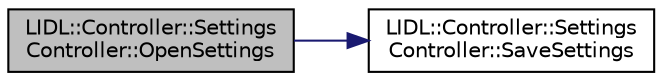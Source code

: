 digraph "LIDL::Controller::SettingsController::OpenSettings"
{
 // LATEX_PDF_SIZE
  edge [fontname="Helvetica",fontsize="10",labelfontname="Helvetica",labelfontsize="10"];
  node [fontname="Helvetica",fontsize="10",shape=record];
  rankdir="LR";
  Node24 [label="LIDL::Controller::Settings\lController::OpenSettings",height=0.2,width=0.4,color="black", fillcolor="grey75", style="filled", fontcolor="black",tooltip="OpenSettings."];
  Node24 -> Node25 [color="midnightblue",fontsize="10",style="solid",fontname="Helvetica"];
  Node25 [label="LIDL::Controller::Settings\lController::SaveSettings",height=0.2,width=0.4,color="black", fillcolor="white", style="filled",URL="$class_l_i_d_l_1_1_controller_1_1_settings_controller.html#af37745d1bcfe18f411cee2aff16425df",tooltip="SaveSettings."];
}
